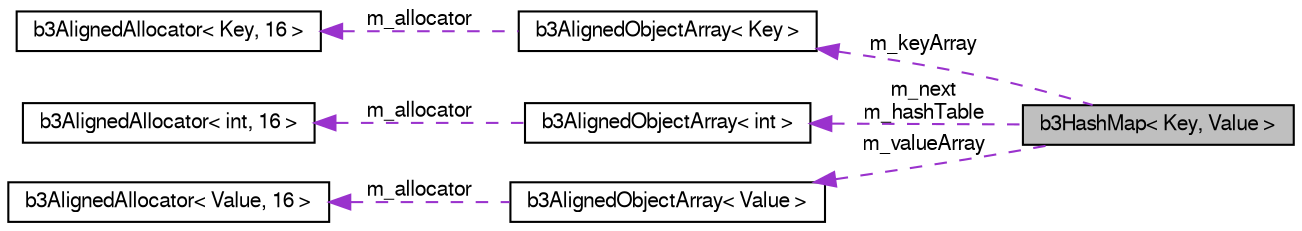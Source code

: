 digraph G
{
  bgcolor="transparent";
  edge [fontname="FreeSans",fontsize=10,labelfontname="FreeSans",labelfontsize=10];
  node [fontname="FreeSans",fontsize=10,shape=record];
  rankdir=LR;
  Node1 [label="b3HashMap\< Key, Value \>",height=0.2,width=0.4,color="black", fillcolor="grey75", style="filled" fontcolor="black"];
  Node2 -> Node1 [dir=back,color="darkorchid3",fontsize=10,style="dashed",label="m_keyArray"];
  Node2 [label="b3AlignedObjectArray\< Key \>",height=0.2,width=0.4,color="black",URL="$classb3_aligned_object_array.html"];
  Node3 -> Node2 [dir=back,color="darkorchid3",fontsize=10,style="dashed",label="m_allocator"];
  Node3 [label="b3AlignedAllocator\< Key, 16 \>",height=0.2,width=0.4,color="black",URL="$classb3_aligned_allocator.html"];
  Node4 -> Node1 [dir=back,color="darkorchid3",fontsize=10,style="dashed",label="m_next\nm_hashTable"];
  Node4 [label="b3AlignedObjectArray\< int \>",height=0.2,width=0.4,color="black",URL="$classb3_aligned_object_array.html"];
  Node5 -> Node4 [dir=back,color="darkorchid3",fontsize=10,style="dashed",label="m_allocator"];
  Node5 [label="b3AlignedAllocator\< int, 16 \>",height=0.2,width=0.4,color="black",URL="$classb3_aligned_allocator.html"];
  Node6 -> Node1 [dir=back,color="darkorchid3",fontsize=10,style="dashed",label="m_valueArray"];
  Node6 [label="b3AlignedObjectArray\< Value \>",height=0.2,width=0.4,color="black",URL="$classb3_aligned_object_array.html"];
  Node7 -> Node6 [dir=back,color="darkorchid3",fontsize=10,style="dashed",label="m_allocator"];
  Node7 [label="b3AlignedAllocator\< Value, 16 \>",height=0.2,width=0.4,color="black",URL="$classb3_aligned_allocator.html"];
}
